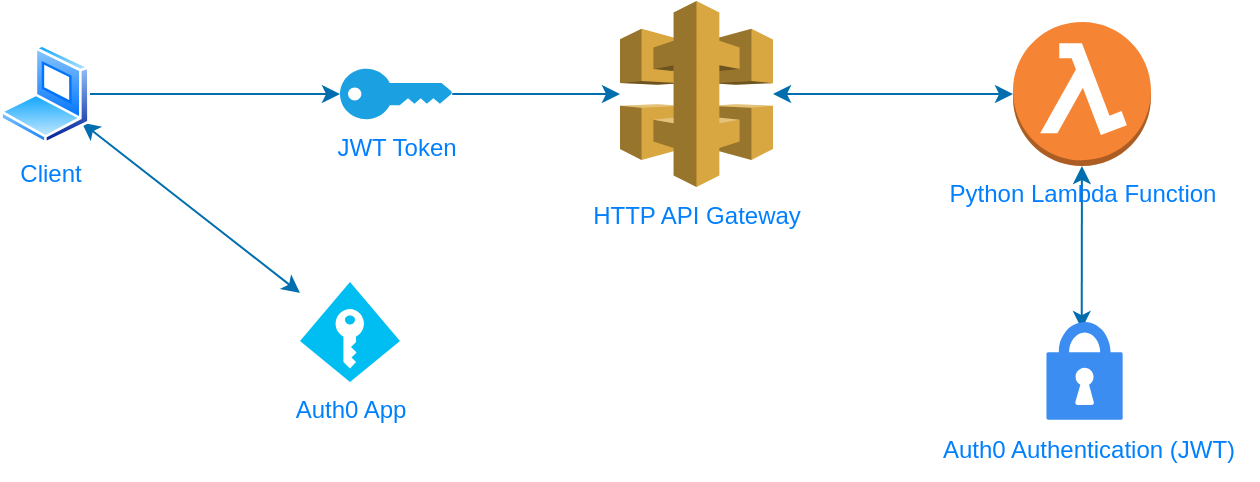 <mxfile>
    <diagram id="WNoq0dHfmXVEauNP1P6d" name="Page-1">
        <mxGraphModel dx="1666" dy="434" grid="1" gridSize="10" guides="1" tooltips="1" connect="1" arrows="1" fold="1" page="1" pageScale="1" pageWidth="827" pageHeight="1169" math="0" shadow="0">
            <root>
                <mxCell id="0"/>
                <mxCell id="1" parent="0"/>
                <mxCell id="11" style="edgeStyle=none;html=1;entryX=0.463;entryY=0.072;entryDx=0;entryDy=0;entryPerimeter=0;startArrow=classic;startFill=1;fillColor=#1ba1e2;strokeColor=#006EAF;" parent="1" source="3" target="2" edge="1">
                    <mxGeometry relative="1" as="geometry"/>
                </mxCell>
                <mxCell id="3" value="&lt;font color=&quot;#007fff&quot;&gt;Python Lambda Function&lt;/font&gt;" style="outlineConnect=0;dashed=0;verticalLabelPosition=bottom;verticalAlign=top;align=center;html=1;shape=mxgraph.aws3.lambda_function;fillColor=#F58534;gradientColor=none;" parent="1" vertex="1">
                    <mxGeometry x="566.5" y="100" width="69" height="72" as="geometry"/>
                </mxCell>
                <mxCell id="9" style="edgeStyle=none;html=1;startArrow=classic;startFill=1;fillColor=#1ba1e2;strokeColor=#006EAF;" parent="1" source="4" target="3" edge="1">
                    <mxGeometry relative="1" as="geometry"/>
                </mxCell>
                <mxCell id="4" value="&lt;font color=&quot;#007fff&quot;&gt;HTTP API Gateway&lt;/font&gt;" style="outlineConnect=0;dashed=0;verticalLabelPosition=bottom;verticalAlign=top;align=center;html=1;shape=mxgraph.aws3.api_gateway;fillColor=#D9A741;gradientColor=none;" parent="1" vertex="1">
                    <mxGeometry x="370" y="89.5" width="76.5" height="93" as="geometry"/>
                </mxCell>
                <mxCell id="23" style="edgeStyle=none;html=1;fontColor=#007FFF;startArrow=classic;startFill=1;fillColor=#1ba1e2;strokeColor=#006EAF;" edge="1" parent="1" source="7" target="22">
                    <mxGeometry relative="1" as="geometry"/>
                </mxCell>
                <mxCell id="25" style="edgeStyle=none;html=1;fontColor=#007FFF;startArrow=none;startFill=0;endArrow=classic;endFill=1;entryX=0;entryY=0.5;entryDx=0;entryDy=0;entryPerimeter=0;fillColor=#1ba1e2;strokeColor=#006EAF;" edge="1" parent="1" source="7" target="18">
                    <mxGeometry relative="1" as="geometry">
                        <mxPoint x="190" y="80" as="targetPoint"/>
                    </mxGeometry>
                </mxCell>
                <mxCell id="7" value="" style="aspect=fixed;perimeter=ellipsePerimeter;html=1;align=center;shadow=0;dashed=0;spacingTop=3;image;image=img/lib/active_directory/laptop_client.svg;" parent="1" vertex="1">
                    <mxGeometry x="60" y="111" width="45" height="50" as="geometry"/>
                </mxCell>
                <mxCell id="13" value="" style="group" parent="1" vertex="1" connectable="0">
                    <mxGeometry x="554" y="250" width="100" height="70" as="geometry"/>
                </mxCell>
                <mxCell id="6" value="" style="group;fontStyle=4" parent="13" vertex="1" connectable="0">
                    <mxGeometry x="13.846" width="76.923" height="63.488" as="geometry"/>
                </mxCell>
                <mxCell id="2" value="" style="sketch=0;html=1;aspect=fixed;strokeColor=none;shadow=0;align=center;verticalAlign=top;fillColor=#3B8DF1;shape=mxgraph.gcp2.lock" parent="6" vertex="1">
                    <mxGeometry x="15.385" width="38.093" height="48.837" as="geometry"/>
                </mxCell>
                <mxCell id="5" value="&lt;font color=&quot;#007fff&quot;&gt;Auth0 Authentication (JWT)&lt;/font&gt;" style="text;html=1;align=center;verticalAlign=middle;resizable=0;points=[];autosize=1;strokeColor=none;fillColor=none;" parent="1" vertex="1">
                    <mxGeometry x="519" y="298.837" width="170" height="30" as="geometry"/>
                </mxCell>
                <mxCell id="14" value="Client" style="text;html=1;align=center;verticalAlign=middle;resizable=0;points=[];autosize=1;strokeColor=none;fillColor=none;fontColor=#007FFF;" parent="1" vertex="1">
                    <mxGeometry x="60" y="161" width="50" height="30" as="geometry"/>
                </mxCell>
                <mxCell id="27" style="edgeStyle=none;html=1;fontColor=#007FFF;startArrow=none;startFill=0;endArrow=classic;endFill=1;fillColor=#1ba1e2;strokeColor=#006EAF;" edge="1" parent="1" source="18" target="4">
                    <mxGeometry relative="1" as="geometry"/>
                </mxCell>
                <mxCell id="18" value="&lt;font color=&quot;#007fff&quot;&gt;JWT Token&lt;/font&gt;" style="points=[[0,0.5,0],[0.24,0,0],[0.5,0.28,0],[0.995,0.475,0],[0.5,0.72,0],[0.24,1,0]];verticalLabelPosition=bottom;sketch=0;html=1;verticalAlign=top;aspect=fixed;align=center;pointerEvents=1;shape=mxgraph.cisco19.key;fillColor=#1ba1e2;strokeColor=#006EAF;fontColor=#ffffff;" vertex="1" parent="1">
                    <mxGeometry x="230" y="123.38" width="56.11" height="25.25" as="geometry"/>
                </mxCell>
                <mxCell id="22" value="&lt;font color=&quot;#007fff&quot;&gt;Auth0 App&lt;/font&gt;" style="verticalLabelPosition=bottom;html=1;verticalAlign=top;align=center;strokeColor=none;fillColor=#00BEF2;shape=mxgraph.azure.access_control;" vertex="1" parent="1">
                    <mxGeometry x="210" y="230" width="50" height="50" as="geometry"/>
                </mxCell>
            </root>
        </mxGraphModel>
    </diagram>
</mxfile>